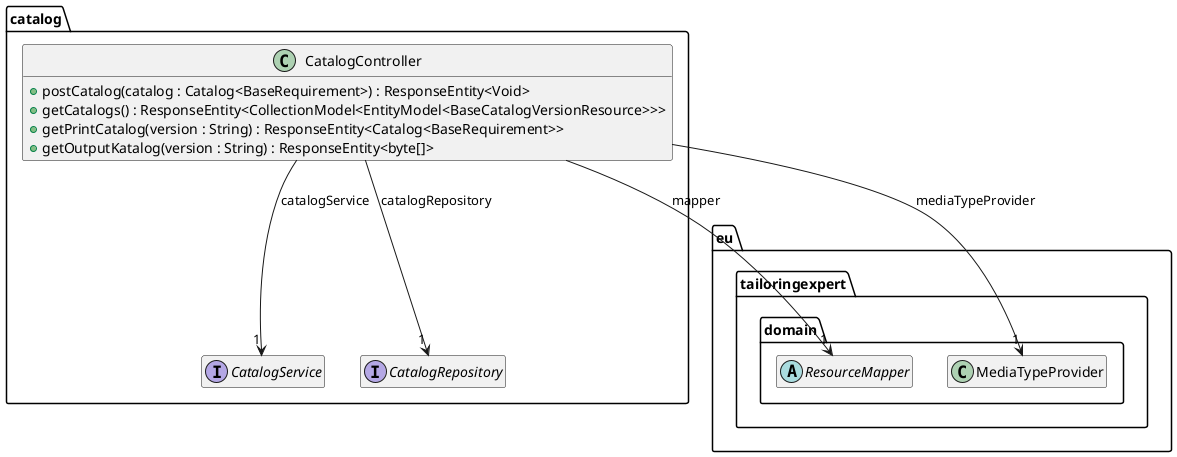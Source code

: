 @startuml
hide empty members

package eu.tailoringexpert {
    package domain {
        abstract class ResourceMapper
        class MediaTypeProvider
    }
}

package catalog {

    interface CatalogService {
    }

    interface CatalogRepository {
    }

    class CatalogController {
        +postCatalog(catalog : Catalog<BaseRequirement>) : ResponseEntity<Void>
        +getCatalogs() : ResponseEntity<CollectionModel<EntityModel<BaseCatalogVersionResource>>>
        +getPrintCatalog(version : String) : ResponseEntity<Catalog<BaseRequirement>>
        +getOutputKatalog(version : String) : ResponseEntity<byte[]>
    }


    CatalogController --> "1" ResourceMapper : mapper
    CatalogController --> "1" CatalogService : catalogService
    CatalogController --> "1" CatalogRepository : catalogRepository
    CatalogController --> "1" MediaTypeProvider : mediaTypeProvider
}
@enduml